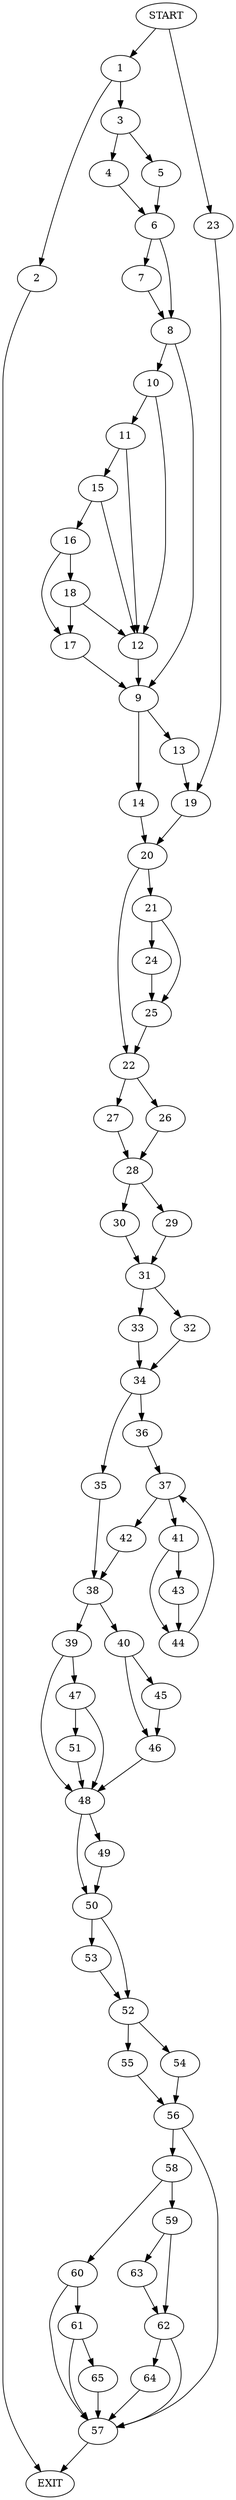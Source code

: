 digraph {
0 [label="START"]
66 [label="EXIT"]
0 -> 1
1 -> 2
1 -> 3
2 -> 66
3 -> 4
3 -> 5
5 -> 6
4 -> 6
6 -> 7
6 -> 8
8 -> 9
8 -> 10
7 -> 8
10 -> 11
10 -> 12
9 -> 13
9 -> 14
11 -> 15
11 -> 12
12 -> 9
15 -> 12
15 -> 16
16 -> 17
16 -> 18
18 -> 12
18 -> 17
17 -> 9
13 -> 19
14 -> 20
20 -> 21
20 -> 22
19 -> 20
0 -> 23
23 -> 19
21 -> 24
21 -> 25
22 -> 26
22 -> 27
24 -> 25
25 -> 22
26 -> 28
27 -> 28
28 -> 29
28 -> 30
30 -> 31
29 -> 31
31 -> 32
31 -> 33
32 -> 34
33 -> 34
34 -> 35
34 -> 36
36 -> 37
35 -> 38
38 -> 39
38 -> 40
37 -> 41
37 -> 42
42 -> 38
41 -> 43
41 -> 44
44 -> 37
43 -> 44
40 -> 45
40 -> 46
39 -> 47
39 -> 48
46 -> 48
45 -> 46
48 -> 49
48 -> 50
47 -> 51
47 -> 48
51 -> 48
50 -> 52
50 -> 53
49 -> 50
53 -> 52
52 -> 54
52 -> 55
55 -> 56
54 -> 56
56 -> 57
56 -> 58
57 -> 66
58 -> 59
58 -> 60
60 -> 57
60 -> 61
59 -> 62
59 -> 63
62 -> 64
62 -> 57
63 -> 62
64 -> 57
61 -> 65
61 -> 57
65 -> 57
}
